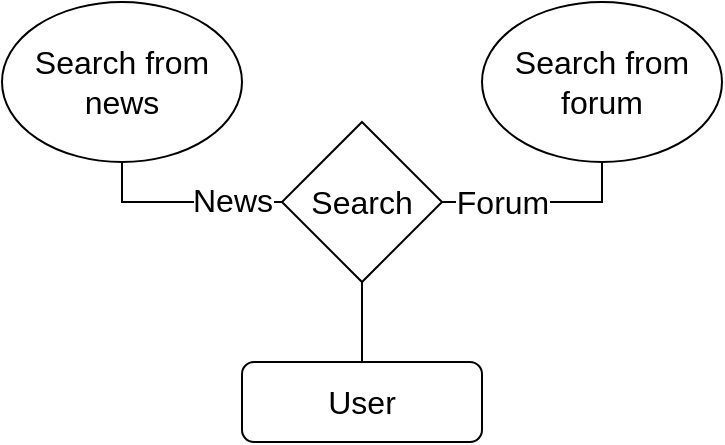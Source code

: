 <mxfile version="20.7.4" type="github">
  <diagram id="69JhelCXuJsGQyP5dKJC" name="Страница 1">
    <mxGraphModel dx="1393" dy="789" grid="1" gridSize="10" guides="1" tooltips="1" connect="1" arrows="1" fold="1" page="1" pageScale="1" pageWidth="827" pageHeight="1169" math="0" shadow="0">
      <root>
        <mxCell id="0" />
        <mxCell id="1" parent="0" />
        <mxCell id="G1GPfisQEv3ziWTcs2J9-1" value="&lt;font style=&quot;font-size: 16px;&quot;&gt;User&lt;/font&gt;" style="rounded=1;whiteSpace=wrap;html=1;" vertex="1" parent="1">
          <mxGeometry x="360" y="320" width="120" height="40" as="geometry" />
        </mxCell>
        <mxCell id="G1GPfisQEv3ziWTcs2J9-2" value="" style="endArrow=none;html=1;rounded=0;fontSize=16;exitX=0.5;exitY=0;exitDx=0;exitDy=0;" edge="1" parent="1" source="G1GPfisQEv3ziWTcs2J9-1" target="G1GPfisQEv3ziWTcs2J9-3">
          <mxGeometry width="50" height="50" relative="1" as="geometry">
            <mxPoint x="390" y="230" as="sourcePoint" />
            <mxPoint x="440" y="180" as="targetPoint" />
          </mxGeometry>
        </mxCell>
        <mxCell id="G1GPfisQEv3ziWTcs2J9-3" value="Search" style="rhombus;whiteSpace=wrap;html=1;fontSize=16;" vertex="1" parent="1">
          <mxGeometry x="380" y="200" width="80" height="80" as="geometry" />
        </mxCell>
        <mxCell id="G1GPfisQEv3ziWTcs2J9-4" value="Search from news" style="ellipse;whiteSpace=wrap;html=1;fontSize=16;" vertex="1" parent="1">
          <mxGeometry x="240" y="140" width="120" height="80" as="geometry" />
        </mxCell>
        <mxCell id="G1GPfisQEv3ziWTcs2J9-5" value="Search from forum" style="ellipse;whiteSpace=wrap;html=1;fontSize=16;" vertex="1" parent="1">
          <mxGeometry x="480" y="140" width="120" height="80" as="geometry" />
        </mxCell>
        <mxCell id="G1GPfisQEv3ziWTcs2J9-6" value="" style="endArrow=none;html=1;rounded=0;fontSize=16;exitX=0;exitY=0.5;exitDx=0;exitDy=0;entryX=0.5;entryY=1;entryDx=0;entryDy=0;" edge="1" parent="1" source="G1GPfisQEv3ziWTcs2J9-3" target="G1GPfisQEv3ziWTcs2J9-4">
          <mxGeometry width="50" height="50" relative="1" as="geometry">
            <mxPoint x="390" y="230" as="sourcePoint" />
            <mxPoint x="440" y="180" as="targetPoint" />
            <Array as="points">
              <mxPoint x="300" y="240" />
            </Array>
          </mxGeometry>
        </mxCell>
        <mxCell id="G1GPfisQEv3ziWTcs2J9-9" value="News" style="edgeLabel;html=1;align=center;verticalAlign=middle;resizable=0;points=[];fontSize=16;" vertex="1" connectable="0" parent="G1GPfisQEv3ziWTcs2J9-6">
          <mxGeometry x="-0.5" y="-1" relative="1" as="geometry">
            <mxPoint as="offset" />
          </mxGeometry>
        </mxCell>
        <mxCell id="G1GPfisQEv3ziWTcs2J9-7" value="" style="endArrow=none;html=1;rounded=0;fontSize=16;exitX=1;exitY=0.5;exitDx=0;exitDy=0;entryX=0.5;entryY=1;entryDx=0;entryDy=0;" edge="1" parent="1" source="G1GPfisQEv3ziWTcs2J9-3" target="G1GPfisQEv3ziWTcs2J9-5">
          <mxGeometry width="50" height="50" relative="1" as="geometry">
            <mxPoint x="390" y="230" as="sourcePoint" />
            <mxPoint x="440" y="180" as="targetPoint" />
            <Array as="points">
              <mxPoint x="540" y="240" />
            </Array>
          </mxGeometry>
        </mxCell>
        <mxCell id="G1GPfisQEv3ziWTcs2J9-8" value="Forum" style="edgeLabel;html=1;align=center;verticalAlign=middle;resizable=0;points=[];fontSize=16;" vertex="1" connectable="0" parent="G1GPfisQEv3ziWTcs2J9-7">
          <mxGeometry x="-0.58" y="2" relative="1" as="geometry">
            <mxPoint x="9" y="2" as="offset" />
          </mxGeometry>
        </mxCell>
      </root>
    </mxGraphModel>
  </diagram>
</mxfile>
